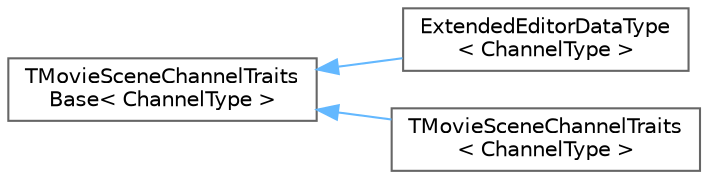 digraph "Graphical Class Hierarchy"
{
 // INTERACTIVE_SVG=YES
 // LATEX_PDF_SIZE
  bgcolor="transparent";
  edge [fontname=Helvetica,fontsize=10,labelfontname=Helvetica,labelfontsize=10];
  node [fontname=Helvetica,fontsize=10,shape=box,height=0.2,width=0.4];
  rankdir="LR";
  Node0 [id="Node000000",label="TMovieSceneChannelTraits\lBase\< ChannelType \>",height=0.2,width=0.4,color="grey40", fillcolor="white", style="filled",URL="$d3/dfc/structTMovieSceneChannelTraitsBase.html",tooltip="Traits structure to be specialized for any channel type passed to FMovieSceneChannelProxy."];
  Node0 -> Node1 [id="edge8285_Node000000_Node000001",dir="back",color="steelblue1",style="solid",tooltip=" "];
  Node1 [id="Node000001",label="ExtendedEditorDataType\l\< ChannelType \>",height=0.2,width=0.4,color="grey40", fillcolor="white", style="filled",URL="$de/de2/structTMovieSceneChannelTraits.html",tooltip=" "];
  Node0 -> Node2 [id="edge8286_Node000000_Node000002",dir="back",color="steelblue1",style="solid",tooltip=" "];
  Node2 [id="Node000002",label="TMovieSceneChannelTraits\l\< ChannelType \>",height=0.2,width=0.4,color="grey40", fillcolor="white", style="filled",URL="$de/de2/structTMovieSceneChannelTraits.html",tooltip="Traits structure to be specialized for any channel type passed to FMovieSceneChannelProxy."];
}
